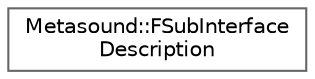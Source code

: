 digraph "Graphical Class Hierarchy"
{
 // INTERACTIVE_SVG=YES
 // LATEX_PDF_SIZE
  bgcolor="transparent";
  edge [fontname=Helvetica,fontsize=10,labelfontname=Helvetica,labelfontsize=10];
  node [fontname=Helvetica,fontsize=10,shape=box,height=0.2,width=0.4];
  rankdir="LR";
  Node0 [id="Node000000",label="Metasound::FSubInterface\lDescription",height=0.2,width=0.4,color="grey40", fillcolor="white", style="filled",URL="$d2/d55/structMetasound_1_1FSubInterfaceDescription.html",tooltip=" "];
}
